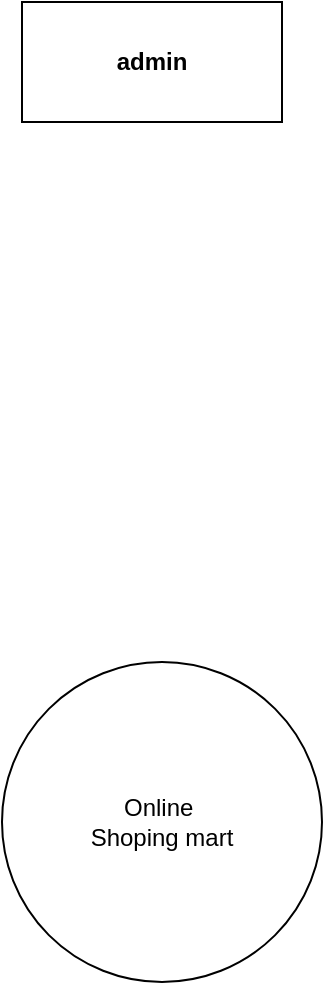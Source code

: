 <mxfile version="16.5.1" type="device" pages="2"><diagram name="0 level" id="b520641d-4fe3-3701-9064-5fc419738815"><mxGraphModel dx="1038" dy="641" grid="1" gridSize="10" guides="1" tooltips="1" connect="1" arrows="1" fold="1" page="1" pageScale="1" pageWidth="1100" pageHeight="850" background="none" math="0" shadow="0"><root><mxCell id="0"/><mxCell id="1" parent="0"/><mxCell id="9kd0504KcY1Kvx3tfYpb-10" value="Online&amp;nbsp;&lt;br&gt;Shoping mart" style="ellipse;whiteSpace=wrap;html=1;aspect=fixed;" parent="1" vertex="1"><mxGeometry x="410" y="510" width="160" height="160" as="geometry"/></mxCell><mxCell id="9kd0504KcY1Kvx3tfYpb-11" value="&lt;b&gt;admin&lt;/b&gt;" style="rounded=0;whiteSpace=wrap;html=1;" parent="1" vertex="1"><mxGeometry x="420" y="180" width="130" height="60" as="geometry"/></mxCell></root></mxGraphModel></diagram><diagram id="Txfo9HmnqKfw98u6AuTH" name="1 leavel"><mxGraphModel dx="1038" dy="641" grid="1" gridSize="10" guides="1" tooltips="1" connect="1" arrows="1" fold="1" page="1" pageScale="1" pageWidth="850" pageHeight="1100" math="0" shadow="0"><root><mxCell id="55yo50ZK_wwdnP5TWseT-0"/><mxCell id="55yo50ZK_wwdnP5TWseT-1" parent="55yo50ZK_wwdnP5TWseT-0"/></root></mxGraphModel></diagram></mxfile>